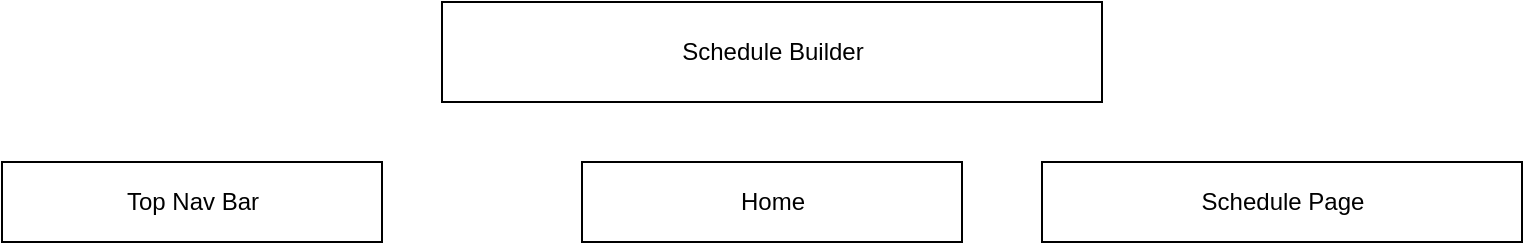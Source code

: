 <mxfile version="14.6.6" type="github">
  <diagram id="UtLGRS9nRtnPMof-TLPQ" name="Page-1">
    <mxGraphModel dx="880" dy="800" grid="1" gridSize="10" guides="1" tooltips="1" connect="1" arrows="1" fold="1" page="1" pageScale="1" pageWidth="850" pageHeight="1100" math="0" shadow="0">
      <root>
        <mxCell id="0" />
        <mxCell id="1" parent="0" />
        <mxCell id="H4hNuhu9mvKjwki4dX_U-1" value="" style="rounded=0;whiteSpace=wrap;html=1;" vertex="1" parent="1">
          <mxGeometry x="260" y="40" width="330" height="50" as="geometry" />
        </mxCell>
        <mxCell id="H4hNuhu9mvKjwki4dX_U-2" value="Schedule Builder" style="text;html=1;strokeColor=none;fillColor=none;align=center;verticalAlign=middle;whiteSpace=wrap;rounded=0;" vertex="1" parent="1">
          <mxGeometry x="347.5" y="55" width="155" height="20" as="geometry" />
        </mxCell>
        <mxCell id="H4hNuhu9mvKjwki4dX_U-4" value="" style="rounded=0;whiteSpace=wrap;html=1;" vertex="1" parent="1">
          <mxGeometry x="40" y="120" width="190" height="40" as="geometry" />
        </mxCell>
        <mxCell id="H4hNuhu9mvKjwki4dX_U-5" value="Top Nav Bar" style="text;html=1;strokeColor=none;fillColor=none;align=center;verticalAlign=middle;whiteSpace=wrap;rounded=0;" vertex="1" parent="1">
          <mxGeometry x="92.5" y="130" width="85" height="20" as="geometry" />
        </mxCell>
        <mxCell id="H4hNuhu9mvKjwki4dX_U-6" value="" style="rounded=0;whiteSpace=wrap;html=1;" vertex="1" parent="1">
          <mxGeometry x="330" y="120" width="190" height="40" as="geometry" />
        </mxCell>
        <mxCell id="H4hNuhu9mvKjwki4dX_U-7" value="Home" style="text;html=1;strokeColor=none;fillColor=none;align=center;verticalAlign=middle;whiteSpace=wrap;rounded=0;" vertex="1" parent="1">
          <mxGeometry x="383" y="130" width="85" height="20" as="geometry" />
        </mxCell>
        <mxCell id="H4hNuhu9mvKjwki4dX_U-9" value="" style="rounded=0;whiteSpace=wrap;html=1;" vertex="1" parent="1">
          <mxGeometry x="560" y="120" width="240" height="40" as="geometry" />
        </mxCell>
        <mxCell id="H4hNuhu9mvKjwki4dX_U-10" value="Schedule Page" style="text;html=1;strokeColor=none;fillColor=none;align=center;verticalAlign=middle;whiteSpace=wrap;rounded=0;" vertex="1" parent="1">
          <mxGeometry x="637.5" y="130" width="85" height="20" as="geometry" />
        </mxCell>
      </root>
    </mxGraphModel>
  </diagram>
</mxfile>
